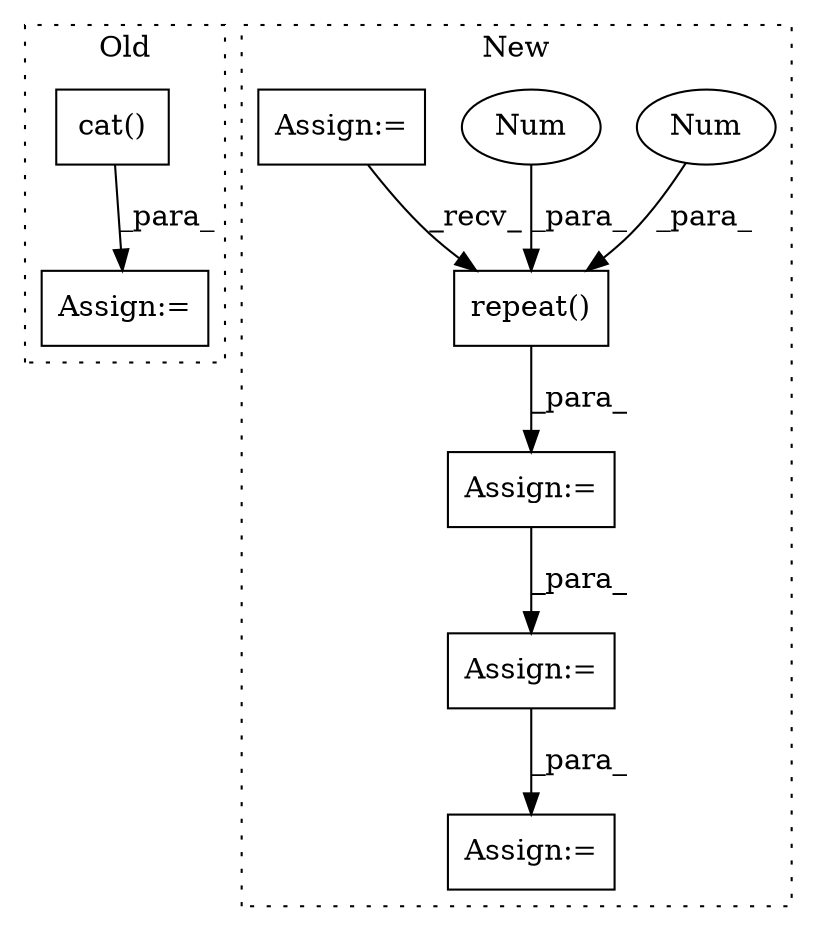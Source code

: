 digraph G {
subgraph cluster0 {
1 [label="cat()" a="75" s="2718,2749" l="10,8" shape="box"];
3 [label="Assign:=" a="68" s="2715" l="3" shape="box"];
label = "Old";
style="dotted";
}
subgraph cluster1 {
2 [label="repeat()" a="75" s="3431,3472" l="31,1" shape="box"];
4 [label="Num" a="76" s="3471" l="1" shape="ellipse"];
5 [label="Num" a="76" s="3462" l="1" shape="ellipse"];
6 [label="Assign:=" a="68" s="3680" l="3" shape="box"];
7 [label="Assign:=" a="68" s="2633" l="3" shape="box"];
8 [label="Assign:=" a="68" s="3541" l="3" shape="box"];
9 [label="Assign:=" a="68" s="3487" l="3" shape="box"];
label = "New";
style="dotted";
}
1 -> 3 [label="_para_"];
2 -> 9 [label="_para_"];
4 -> 2 [label="_para_"];
5 -> 2 [label="_para_"];
7 -> 2 [label="_recv_"];
8 -> 6 [label="_para_"];
9 -> 8 [label="_para_"];
}